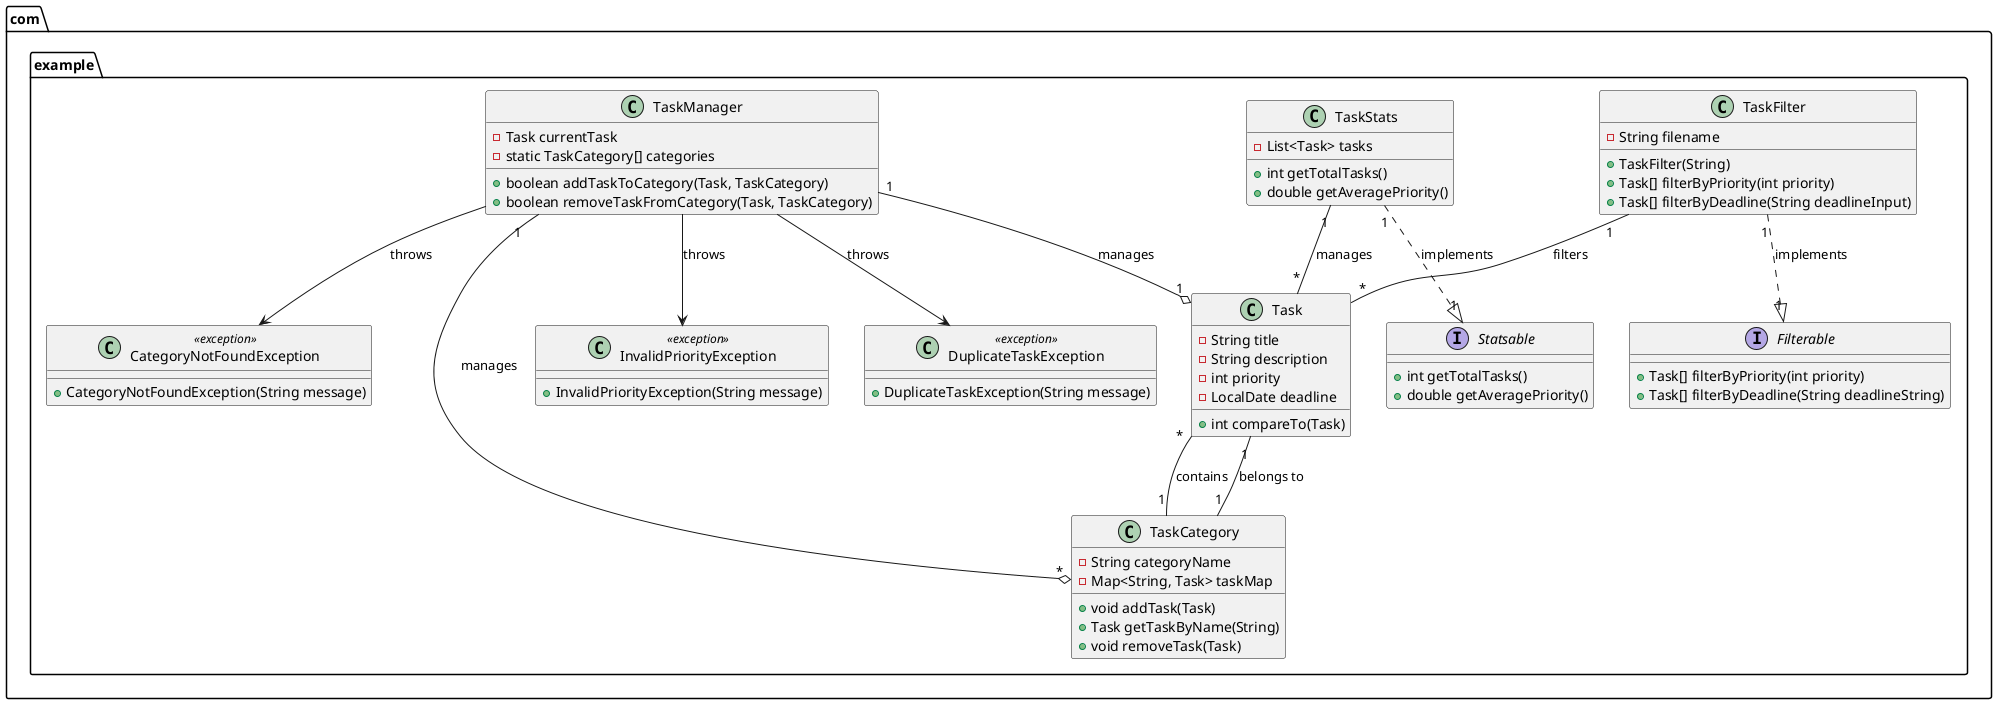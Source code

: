@startuml

package com.example {

interface Filterable {
      + Task[] filterByPriority(int priority)
      + Task[] filterByDeadline(String deadlineString)
  }

  class TaskFilter {
      - String filename
      + TaskFilter(String)
      + Task[] filterByPriority(int priority)
      + Task[] filterByDeadline(String deadlineInput)
  }

  interface Statsable {
      + int getTotalTasks()
      + double getAveragePriority()
  }

  class TaskStats {
      - List<Task> tasks
      + int getTotalTasks()
      + double getAveragePriority()
  }

  class Task {
      - String title
      - String description
      - int priority
      - LocalDate deadline
      + int compareTo(Task)
  }

  class TaskCategory {
      - String categoryName
      - Map<String, Task> taskMap
      + void addTask(Task)
      + Task getTaskByName(String)
      + void removeTask(Task)
  }

  class TaskManager {
      - Task currentTask
      - static TaskCategory[] categories
      + boolean addTaskToCategory(Task, TaskCategory)
      + boolean removeTaskFromCategory(Task, TaskCategory)

  }

class InvalidPriorityException <<exception>> {
    + InvalidPriorityException(String message)
}

class DuplicateTaskException <<exception>> {
    + DuplicateTaskException(String message)
}

class CategoryNotFoundException <<exception>> {
    + CategoryNotFoundException(String message)
}

  TaskManager "1" --o "*" TaskCategory : manages
  TaskManager "1" --o "1" Task : manages
  TaskCategory "1" -- "*" Task : contains
  Task "1" -- "1" TaskCategory : belongs to
  TaskStats "1" ..|> "1" Statsable : implements
  TaskStats "1" -- "*" Task : manages
  TaskFilter "1" ..|> "1" Filterable : implements
  TaskFilter "1" -- "*" Task : filters

  TaskManager --> InvalidPriorityException : throws
  TaskManager --> DuplicateTaskException : throws
  TaskManager --> CategoryNotFoundException : throws

}

@enduml
